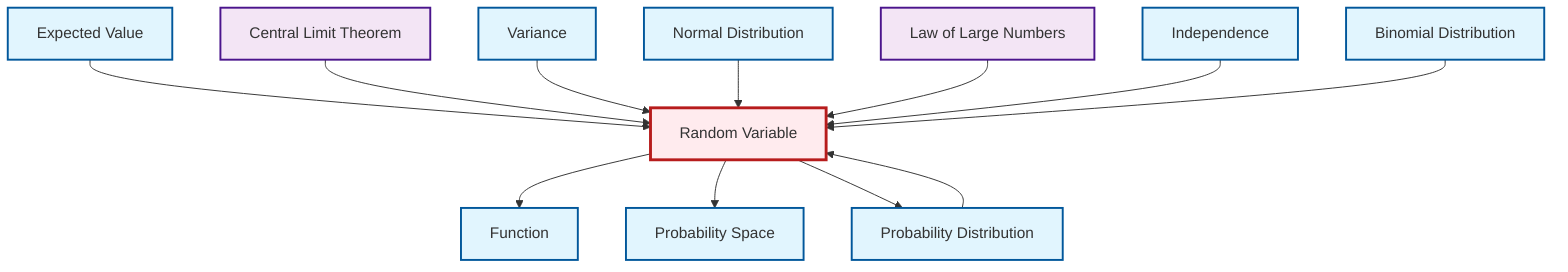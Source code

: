 graph TD
    classDef definition fill:#e1f5fe,stroke:#01579b,stroke-width:2px
    classDef theorem fill:#f3e5f5,stroke:#4a148c,stroke-width:2px
    classDef axiom fill:#fff3e0,stroke:#e65100,stroke-width:2px
    classDef example fill:#e8f5e9,stroke:#1b5e20,stroke-width:2px
    classDef current fill:#ffebee,stroke:#b71c1c,stroke-width:3px
    def-binomial-distribution["Binomial Distribution"]:::definition
    def-probability-distribution["Probability Distribution"]:::definition
    def-random-variable["Random Variable"]:::definition
    def-function["Function"]:::definition
    def-probability-space["Probability Space"]:::definition
    thm-central-limit["Central Limit Theorem"]:::theorem
    def-normal-distribution["Normal Distribution"]:::definition
    def-variance["Variance"]:::definition
    def-independence["Independence"]:::definition
    def-expectation["Expected Value"]:::definition
    thm-law-of-large-numbers["Law of Large Numbers"]:::theorem
    def-expectation --> def-random-variable
    thm-central-limit --> def-random-variable
    def-probability-distribution --> def-random-variable
    def-variance --> def-random-variable
    def-normal-distribution --> def-random-variable
    thm-law-of-large-numbers --> def-random-variable
    def-random-variable --> def-function
    def-independence --> def-random-variable
    def-random-variable --> def-probability-space
    def-random-variable --> def-probability-distribution
    def-binomial-distribution --> def-random-variable
    class def-random-variable current